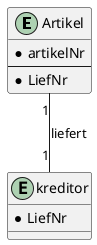@startuml
entity Artikel{
* artikelNr
--
* LiefNr
}
entity kreditor{
* LiefNr
}
Artikel "1" -- "1" kreditor : liefert
@enduml